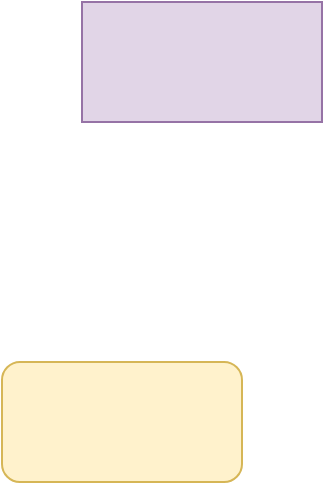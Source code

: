<mxfile>
    <diagram id="-YtU5WuKDdtJdMnnkeA7" name="第 1 页">
        <mxGraphModel dx="766" dy="563" grid="1" gridSize="10" guides="1" tooltips="1" connect="1" arrows="1" fold="1" page="1" pageScale="1" pageWidth="827" pageHeight="1169" math="0" shadow="0">
            <root>
                <mxCell id="0"/>
                <mxCell id="1" parent="0"/>
                <mxCell id="2" value="" style="rounded=0;whiteSpace=wrap;html=1;fillColor=#e1d5e7;strokeColor=#9673a6;" vertex="1" parent="1">
                    <mxGeometry x="310" y="220" width="120" height="60" as="geometry"/>
                </mxCell>
                <mxCell id="3" value="" style="rounded=1;whiteSpace=wrap;html=1;fillColor=#fff2cc;strokeColor=#d6b656;" vertex="1" parent="1">
                    <mxGeometry x="270" y="400" width="120" height="60" as="geometry"/>
                </mxCell>
            </root>
        </mxGraphModel>
    </diagram>
</mxfile>